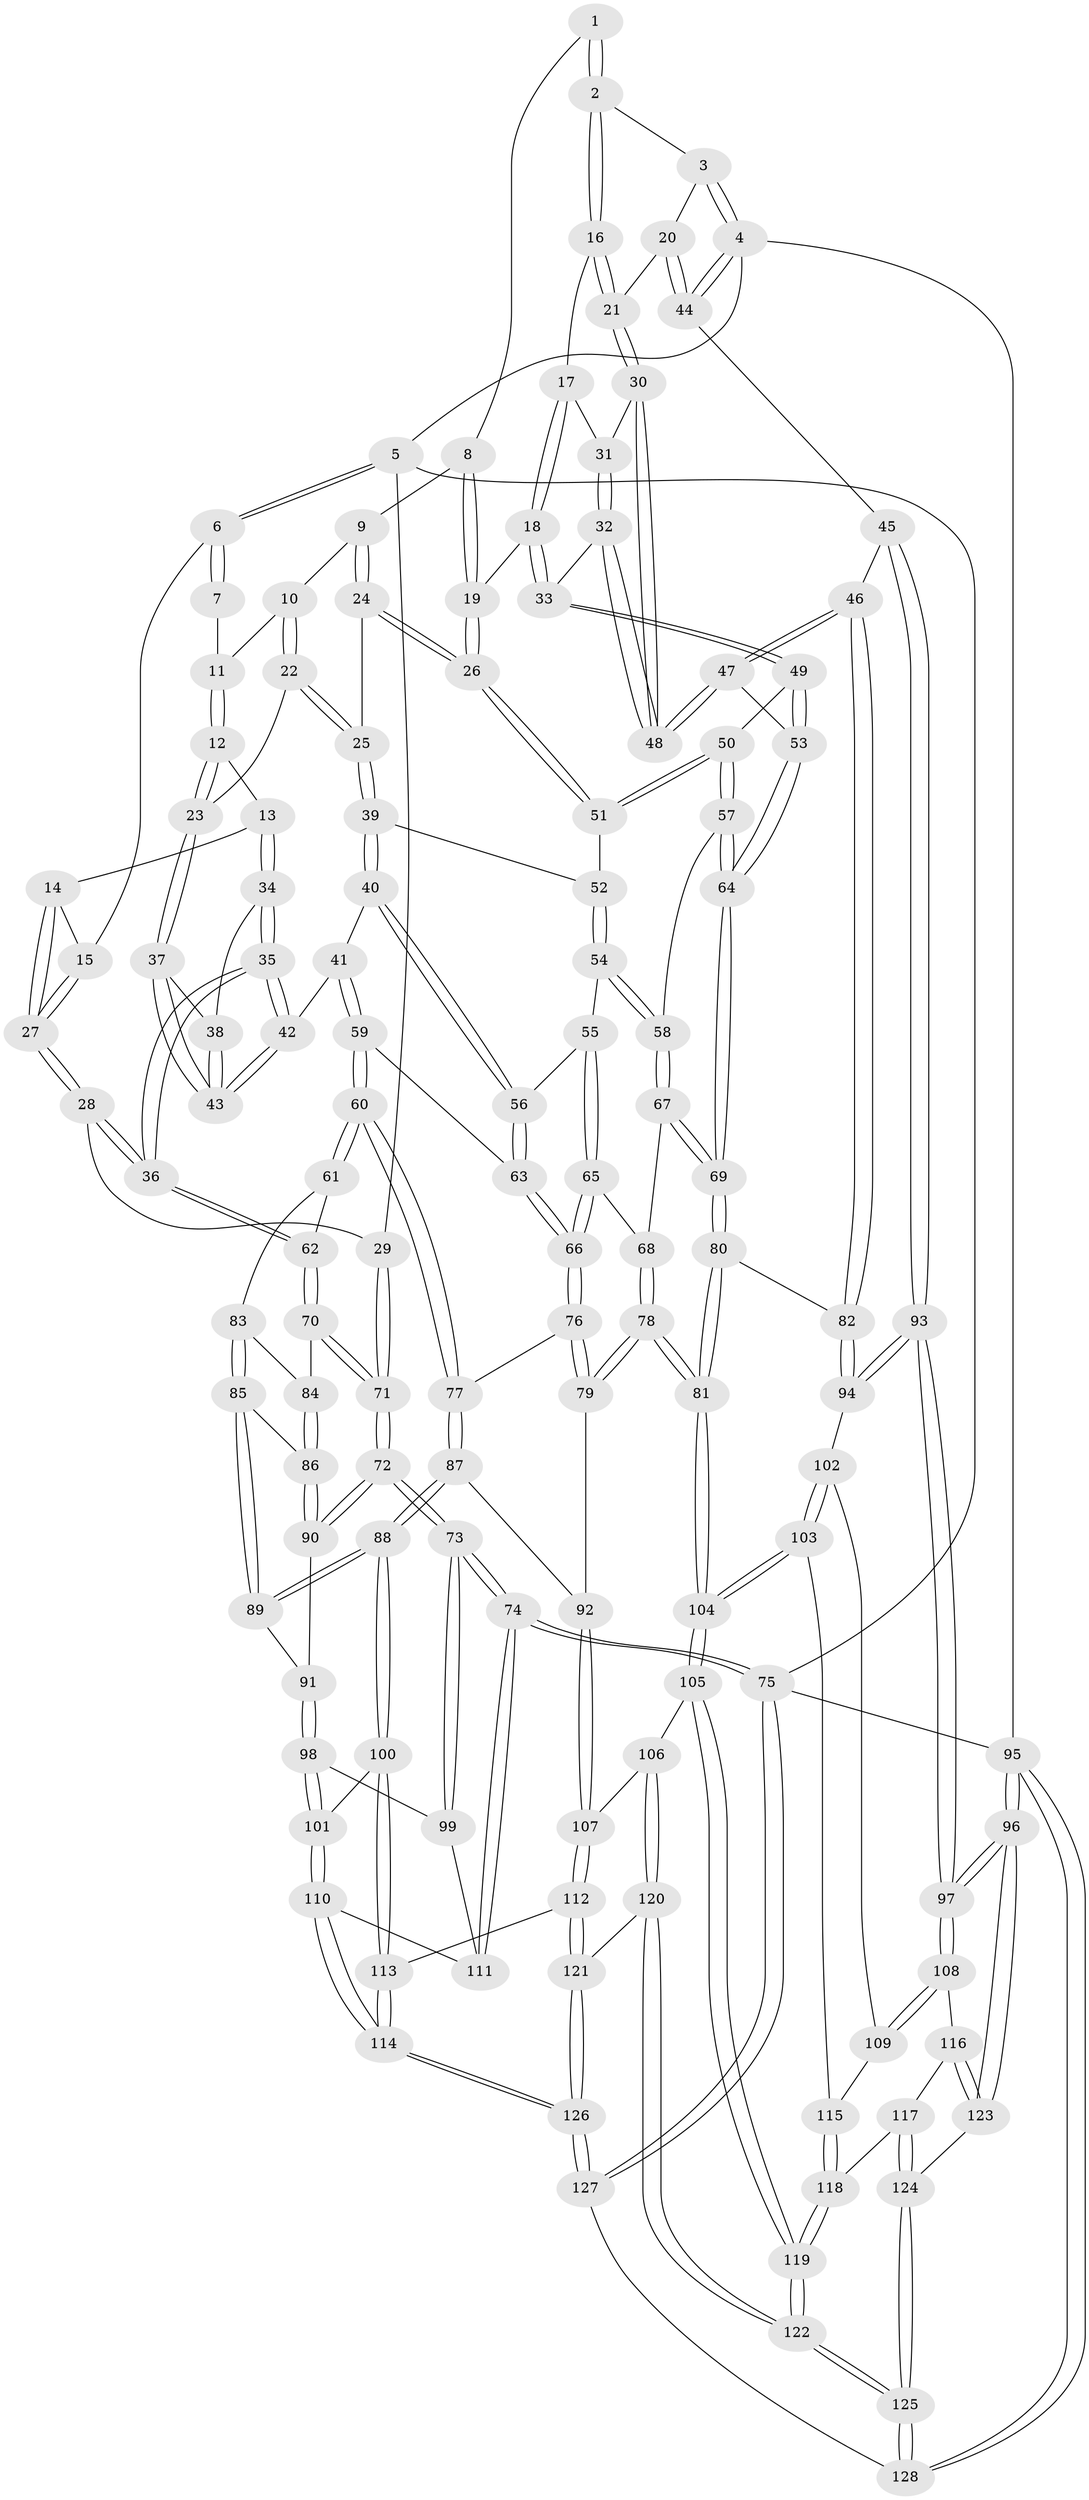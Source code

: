 // Generated by graph-tools (version 1.1) at 2025/38/03/09/25 02:38:21]
// undirected, 128 vertices, 317 edges
graph export_dot {
graph [start="1"]
  node [color=gray90,style=filled];
  1 [pos="+0.6630175378306007+0"];
  2 [pos="+0.8460132665379401+0"];
  3 [pos="+0.8891807077099062+0"];
  4 [pos="+1+0"];
  5 [pos="+0+0"];
  6 [pos="+0+0"];
  7 [pos="+0.40805824648586736+0"];
  8 [pos="+0.6252437475653034+0"];
  9 [pos="+0.539825325520828+0.043522046631713926"];
  10 [pos="+0.4900839552537303+0.0023584506338440937"];
  11 [pos="+0.41119375839646993+0"];
  12 [pos="+0.3549579038697274+0.07104848515126905"];
  13 [pos="+0.22890844613016825+0.08059004672469014"];
  14 [pos="+0.22017333031446107+0.07272074577700723"];
  15 [pos="+0.10255166397128226+0"];
  16 [pos="+0.8279882017369177+0"];
  17 [pos="+0.7944263006760085+0.04065027758996757"];
  18 [pos="+0.6988781880135538+0.10600856878430136"];
  19 [pos="+0.6496512111474952+0.111453736013724"];
  20 [pos="+0.9928260494024839+0.11816585762284729"];
  21 [pos="+0.9746903199688038+0.11833448565373028"];
  22 [pos="+0.446456418962572+0.11251375803662088"];
  23 [pos="+0.37423606356850664+0.10008081489070818"];
  24 [pos="+0.5748447227458949+0.1278831342067937"];
  25 [pos="+0.4946853474728304+0.15359294183397246"];
  26 [pos="+0.6151561789803595+0.13627485240165724"];
  27 [pos="+0.1319390757663343+0.14510733072907456"];
  28 [pos="+0.08959489895791774+0.19981721884871634"];
  29 [pos="+0+0.007477548494219437"];
  30 [pos="+0.8946943052289021+0.17652382666988403"];
  31 [pos="+0.7950641431313787+0.04204584019874856"];
  32 [pos="+0.800342169389843+0.2013690296696217"];
  33 [pos="+0.7599675873902692+0.21140507869491232"];
  34 [pos="+0.23840275878491618+0.17311554755715328"];
  35 [pos="+0.22373594224479645+0.23960187633209917"];
  36 [pos="+0.1883902092742265+0.300373568472793"];
  37 [pos="+0.3658739632981447+0.1252681783055451"];
  38 [pos="+0.2832980932099782+0.16212385188123385"];
  39 [pos="+0.4724379522573229+0.2207314622393517"];
  40 [pos="+0.43436755051242154+0.24454642498320156"];
  41 [pos="+0.4060521552882214+0.2502305755077715"];
  42 [pos="+0.36277665510226037+0.19580720003538388"];
  43 [pos="+0.3626704149016671+0.19389665304135614"];
  44 [pos="+1+0.14943942161629542"];
  45 [pos="+1+0.37703123382557446"];
  46 [pos="+1+0.368375402540421"];
  47 [pos="+0.9205690021010744+0.34444926705604"];
  48 [pos="+0.8802035424797697+0.21799559057520213"];
  49 [pos="+0.7242503637025158+0.27049927219484515"];
  50 [pos="+0.6715062558438442+0.2954169029647762"];
  51 [pos="+0.6278162181943284+0.22565249945940813"];
  52 [pos="+0.5238880603474261+0.25996526081954513"];
  53 [pos="+0.9123726458894584+0.34809358516256916"];
  54 [pos="+0.5325922586229475+0.30538281016493435"];
  55 [pos="+0.5078412514784045+0.34571431650511314"];
  56 [pos="+0.4726305052173237+0.31931714378065496"];
  57 [pos="+0.6663439418003144+0.31392509546629427"];
  58 [pos="+0.6573869026852939+0.31991903961560125"];
  59 [pos="+0.32600513748923077+0.3660047948195707"];
  60 [pos="+0.2739181906424241+0.37572861141348435"];
  61 [pos="+0.21909285761252992+0.3535160875729558"];
  62 [pos="+0.19064142774151382+0.3166747032707579"];
  63 [pos="+0.3494695430387883+0.3757961396984096"];
  64 [pos="+0.7812430305850023+0.462962209816532"];
  65 [pos="+0.5093061418105822+0.3898546294446095"];
  66 [pos="+0.43475153369376696+0.4241459206058597"];
  67 [pos="+0.6041672409477159+0.38717876859037476"];
  68 [pos="+0.569757612280248+0.41549895111298313"];
  69 [pos="+0.7631271498519256+0.5216762675687376"];
  70 [pos="+0+0.3953814677983657"];
  71 [pos="+0+0.41119839246198686"];
  72 [pos="+0+0.5515302501871358"];
  73 [pos="+0+0.6495917973363736"];
  74 [pos="+0+1"];
  75 [pos="+0+1"];
  76 [pos="+0.4489011455495268+0.5225257437126507"];
  77 [pos="+0.30074133994883284+0.5179898495619194"];
  78 [pos="+0.6044522294686832+0.6035025059771651"];
  79 [pos="+0.48951862405251567+0.5809984472583012"];
  80 [pos="+0.7616285919895956+0.5288435208772255"];
  81 [pos="+0.649901303726049+0.6350706378198067"];
  82 [pos="+0.8779539914446567+0.5729554812242841"];
  83 [pos="+0.2053168400852658+0.3771467241768362"];
  84 [pos="+0.08865652131945148+0.45928994182627736"];
  85 [pos="+0.19297630319528258+0.4135476790600121"];
  86 [pos="+0.08778018829690973+0.5304957887762285"];
  87 [pos="+0.26734928169169686+0.6277112450206908"];
  88 [pos="+0.2584389735876268+0.6336064797224108"];
  89 [pos="+0.16846137025354854+0.5818557503666886"];
  90 [pos="+0.07662864392449574+0.563952142467851"];
  91 [pos="+0.10422709706352445+0.5791811347393191"];
  92 [pos="+0.3970761089771449+0.6412802422254918"];
  93 [pos="+1+0.6841011792523576"];
  94 [pos="+0.9544491907222663+0.6345393985310714"];
  95 [pos="+1+1"];
  96 [pos="+1+1"];
  97 [pos="+1+0.7590733118112568"];
  98 [pos="+0.09049700509086099+0.6909214690326844"];
  99 [pos="+0.03777622719451266+0.6989820631415189"];
  100 [pos="+0.24964207711559888+0.6682279515196704"];
  101 [pos="+0.13581914927207062+0.7280304550404649"];
  102 [pos="+0.9136961595434937+0.6662737468639748"];
  103 [pos="+0.6925206694183161+0.6788299965983736"];
  104 [pos="+0.6530136978051887+0.66088201842409"];
  105 [pos="+0.6528107430659658+0.6614297125145951"];
  106 [pos="+0.5579184736277969+0.7364474977025549"];
  107 [pos="+0.4170319385633422+0.7500324360471637"];
  108 [pos="+0.9798788383962685+0.7961832408265134"];
  109 [pos="+0.8558210956720838+0.744490216500373"];
  110 [pos="+0.11778080684373972+0.8013444458306496"];
  111 [pos="+0.08050699775923276+0.8169086739107594"];
  112 [pos="+0.40070283398825146+0.775436575570484"];
  113 [pos="+0.28928891411981716+0.7978887794452404"];
  114 [pos="+0.25682494176066517+0.8775096731552356"];
  115 [pos="+0.8223771353641889+0.7576597245540939"];
  116 [pos="+0.9144519204392827+0.8281856616111027"];
  117 [pos="+0.8383241223270036+0.8266200654445431"];
  118 [pos="+0.8298933869125784+0.7969341619021343"];
  119 [pos="+0.677008655148651+0.8538260214424573"];
  120 [pos="+0.48752336211160174+0.8949778706463422"];
  121 [pos="+0.47155934492390333+0.895033668207217"];
  122 [pos="+0.6898129389378567+1"];
  123 [pos="+0.9054860397919636+0.8807339482154631"];
  124 [pos="+0.7934339619949913+0.9430012456034725"];
  125 [pos="+0.7157907082230837+1"];
  126 [pos="+0.2747980690600358+1"];
  127 [pos="+0.19839640598337324+1"];
  128 [pos="+0.742297174869357+1"];
  1 -- 2;
  1 -- 2;
  1 -- 8;
  2 -- 3;
  2 -- 16;
  2 -- 16;
  3 -- 4;
  3 -- 4;
  3 -- 20;
  4 -- 5;
  4 -- 44;
  4 -- 44;
  4 -- 95;
  5 -- 6;
  5 -- 6;
  5 -- 29;
  5 -- 75;
  6 -- 7;
  6 -- 7;
  6 -- 15;
  7 -- 11;
  8 -- 9;
  8 -- 19;
  8 -- 19;
  9 -- 10;
  9 -- 24;
  9 -- 24;
  10 -- 11;
  10 -- 22;
  10 -- 22;
  11 -- 12;
  11 -- 12;
  12 -- 13;
  12 -- 23;
  12 -- 23;
  13 -- 14;
  13 -- 34;
  13 -- 34;
  14 -- 15;
  14 -- 27;
  14 -- 27;
  15 -- 27;
  15 -- 27;
  16 -- 17;
  16 -- 21;
  16 -- 21;
  17 -- 18;
  17 -- 18;
  17 -- 31;
  18 -- 19;
  18 -- 33;
  18 -- 33;
  19 -- 26;
  19 -- 26;
  20 -- 21;
  20 -- 44;
  20 -- 44;
  21 -- 30;
  21 -- 30;
  22 -- 23;
  22 -- 25;
  22 -- 25;
  23 -- 37;
  23 -- 37;
  24 -- 25;
  24 -- 26;
  24 -- 26;
  25 -- 39;
  25 -- 39;
  26 -- 51;
  26 -- 51;
  27 -- 28;
  27 -- 28;
  28 -- 29;
  28 -- 36;
  28 -- 36;
  29 -- 71;
  29 -- 71;
  30 -- 31;
  30 -- 48;
  30 -- 48;
  31 -- 32;
  31 -- 32;
  32 -- 33;
  32 -- 48;
  32 -- 48;
  33 -- 49;
  33 -- 49;
  34 -- 35;
  34 -- 35;
  34 -- 38;
  35 -- 36;
  35 -- 36;
  35 -- 42;
  35 -- 42;
  36 -- 62;
  36 -- 62;
  37 -- 38;
  37 -- 43;
  37 -- 43;
  38 -- 43;
  38 -- 43;
  39 -- 40;
  39 -- 40;
  39 -- 52;
  40 -- 41;
  40 -- 56;
  40 -- 56;
  41 -- 42;
  41 -- 59;
  41 -- 59;
  42 -- 43;
  42 -- 43;
  44 -- 45;
  45 -- 46;
  45 -- 93;
  45 -- 93;
  46 -- 47;
  46 -- 47;
  46 -- 82;
  46 -- 82;
  47 -- 48;
  47 -- 48;
  47 -- 53;
  49 -- 50;
  49 -- 53;
  49 -- 53;
  50 -- 51;
  50 -- 51;
  50 -- 57;
  50 -- 57;
  51 -- 52;
  52 -- 54;
  52 -- 54;
  53 -- 64;
  53 -- 64;
  54 -- 55;
  54 -- 58;
  54 -- 58;
  55 -- 56;
  55 -- 65;
  55 -- 65;
  56 -- 63;
  56 -- 63;
  57 -- 58;
  57 -- 64;
  57 -- 64;
  58 -- 67;
  58 -- 67;
  59 -- 60;
  59 -- 60;
  59 -- 63;
  60 -- 61;
  60 -- 61;
  60 -- 77;
  60 -- 77;
  61 -- 62;
  61 -- 83;
  62 -- 70;
  62 -- 70;
  63 -- 66;
  63 -- 66;
  64 -- 69;
  64 -- 69;
  65 -- 66;
  65 -- 66;
  65 -- 68;
  66 -- 76;
  66 -- 76;
  67 -- 68;
  67 -- 69;
  67 -- 69;
  68 -- 78;
  68 -- 78;
  69 -- 80;
  69 -- 80;
  70 -- 71;
  70 -- 71;
  70 -- 84;
  71 -- 72;
  71 -- 72;
  72 -- 73;
  72 -- 73;
  72 -- 90;
  72 -- 90;
  73 -- 74;
  73 -- 74;
  73 -- 99;
  73 -- 99;
  74 -- 75;
  74 -- 75;
  74 -- 111;
  74 -- 111;
  75 -- 127;
  75 -- 127;
  75 -- 95;
  76 -- 77;
  76 -- 79;
  76 -- 79;
  77 -- 87;
  77 -- 87;
  78 -- 79;
  78 -- 79;
  78 -- 81;
  78 -- 81;
  79 -- 92;
  80 -- 81;
  80 -- 81;
  80 -- 82;
  81 -- 104;
  81 -- 104;
  82 -- 94;
  82 -- 94;
  83 -- 84;
  83 -- 85;
  83 -- 85;
  84 -- 86;
  84 -- 86;
  85 -- 86;
  85 -- 89;
  85 -- 89;
  86 -- 90;
  86 -- 90;
  87 -- 88;
  87 -- 88;
  87 -- 92;
  88 -- 89;
  88 -- 89;
  88 -- 100;
  88 -- 100;
  89 -- 91;
  90 -- 91;
  91 -- 98;
  91 -- 98;
  92 -- 107;
  92 -- 107;
  93 -- 94;
  93 -- 94;
  93 -- 97;
  93 -- 97;
  94 -- 102;
  95 -- 96;
  95 -- 96;
  95 -- 128;
  95 -- 128;
  96 -- 97;
  96 -- 97;
  96 -- 123;
  96 -- 123;
  97 -- 108;
  97 -- 108;
  98 -- 99;
  98 -- 101;
  98 -- 101;
  99 -- 111;
  100 -- 101;
  100 -- 113;
  100 -- 113;
  101 -- 110;
  101 -- 110;
  102 -- 103;
  102 -- 103;
  102 -- 109;
  103 -- 104;
  103 -- 104;
  103 -- 115;
  104 -- 105;
  104 -- 105;
  105 -- 106;
  105 -- 119;
  105 -- 119;
  106 -- 107;
  106 -- 120;
  106 -- 120;
  107 -- 112;
  107 -- 112;
  108 -- 109;
  108 -- 109;
  108 -- 116;
  109 -- 115;
  110 -- 111;
  110 -- 114;
  110 -- 114;
  112 -- 113;
  112 -- 121;
  112 -- 121;
  113 -- 114;
  113 -- 114;
  114 -- 126;
  114 -- 126;
  115 -- 118;
  115 -- 118;
  116 -- 117;
  116 -- 123;
  116 -- 123;
  117 -- 118;
  117 -- 124;
  117 -- 124;
  118 -- 119;
  118 -- 119;
  119 -- 122;
  119 -- 122;
  120 -- 121;
  120 -- 122;
  120 -- 122;
  121 -- 126;
  121 -- 126;
  122 -- 125;
  122 -- 125;
  123 -- 124;
  124 -- 125;
  124 -- 125;
  125 -- 128;
  125 -- 128;
  126 -- 127;
  126 -- 127;
  127 -- 128;
}
